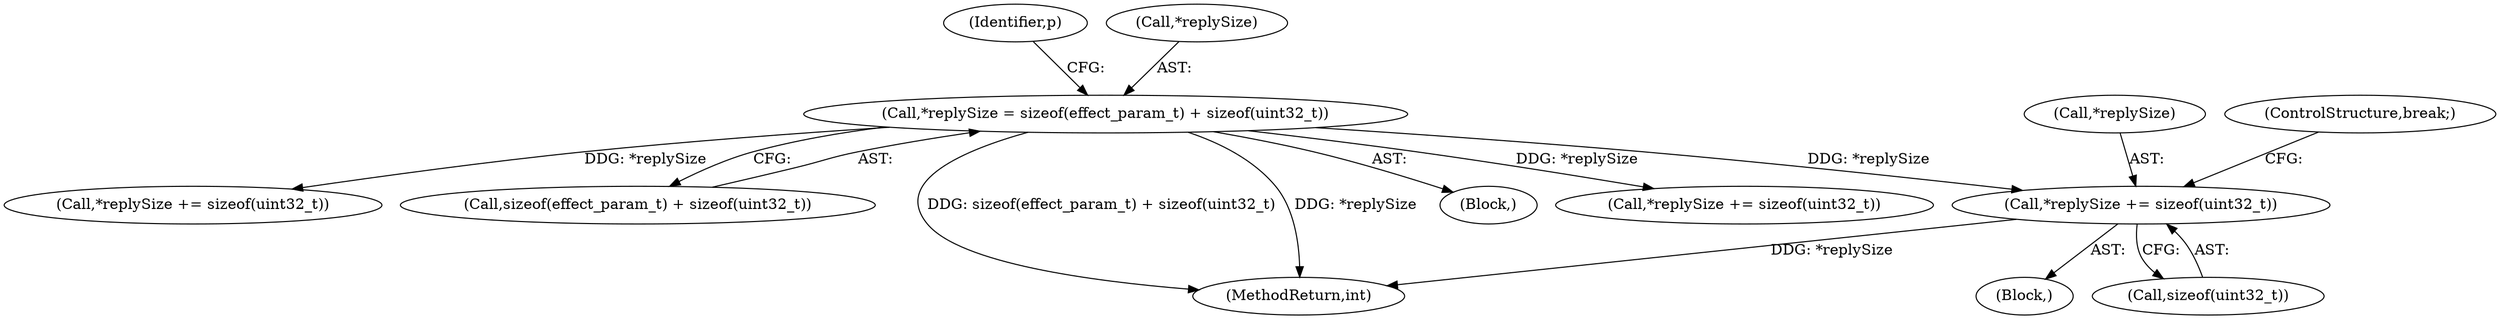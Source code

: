 digraph "0_Android_557bd7bfe6c4895faee09e46fc9b5304a956c8b7@API" {
"1000430" [label="(Call,*replySize += sizeof(uint32_t))"];
"1000380" [label="(Call,*replySize = sizeof(effect_param_t) + sizeof(uint32_t))"];
"1000433" [label="(Call,sizeof(uint32_t))"];
"1000431" [label="(Call,*replySize)"];
"1000435" [label="(ControlStructure,break;)"];
"1000380" [label="(Call,*replySize = sizeof(effect_param_t) + sizeof(uint32_t))"];
"1000410" [label="(Block,)"];
"1000320" [label="(Block,)"];
"1000391" [label="(Identifier,p)"];
"1000480" [label="(Call,*replySize += sizeof(uint32_t))"];
"1000455" [label="(Call,*replySize += sizeof(uint32_t))"];
"1000383" [label="(Call,sizeof(effect_param_t) + sizeof(uint32_t))"];
"1001120" [label="(MethodReturn,int)"];
"1000430" [label="(Call,*replySize += sizeof(uint32_t))"];
"1000381" [label="(Call,*replySize)"];
"1000430" -> "1000410"  [label="AST: "];
"1000430" -> "1000433"  [label="CFG: "];
"1000431" -> "1000430"  [label="AST: "];
"1000433" -> "1000430"  [label="AST: "];
"1000435" -> "1000430"  [label="CFG: "];
"1000430" -> "1001120"  [label="DDG: *replySize"];
"1000380" -> "1000430"  [label="DDG: *replySize"];
"1000380" -> "1000320"  [label="AST: "];
"1000380" -> "1000383"  [label="CFG: "];
"1000381" -> "1000380"  [label="AST: "];
"1000383" -> "1000380"  [label="AST: "];
"1000391" -> "1000380"  [label="CFG: "];
"1000380" -> "1001120"  [label="DDG: sizeof(effect_param_t) + sizeof(uint32_t)"];
"1000380" -> "1001120"  [label="DDG: *replySize"];
"1000380" -> "1000455"  [label="DDG: *replySize"];
"1000380" -> "1000480"  [label="DDG: *replySize"];
}
